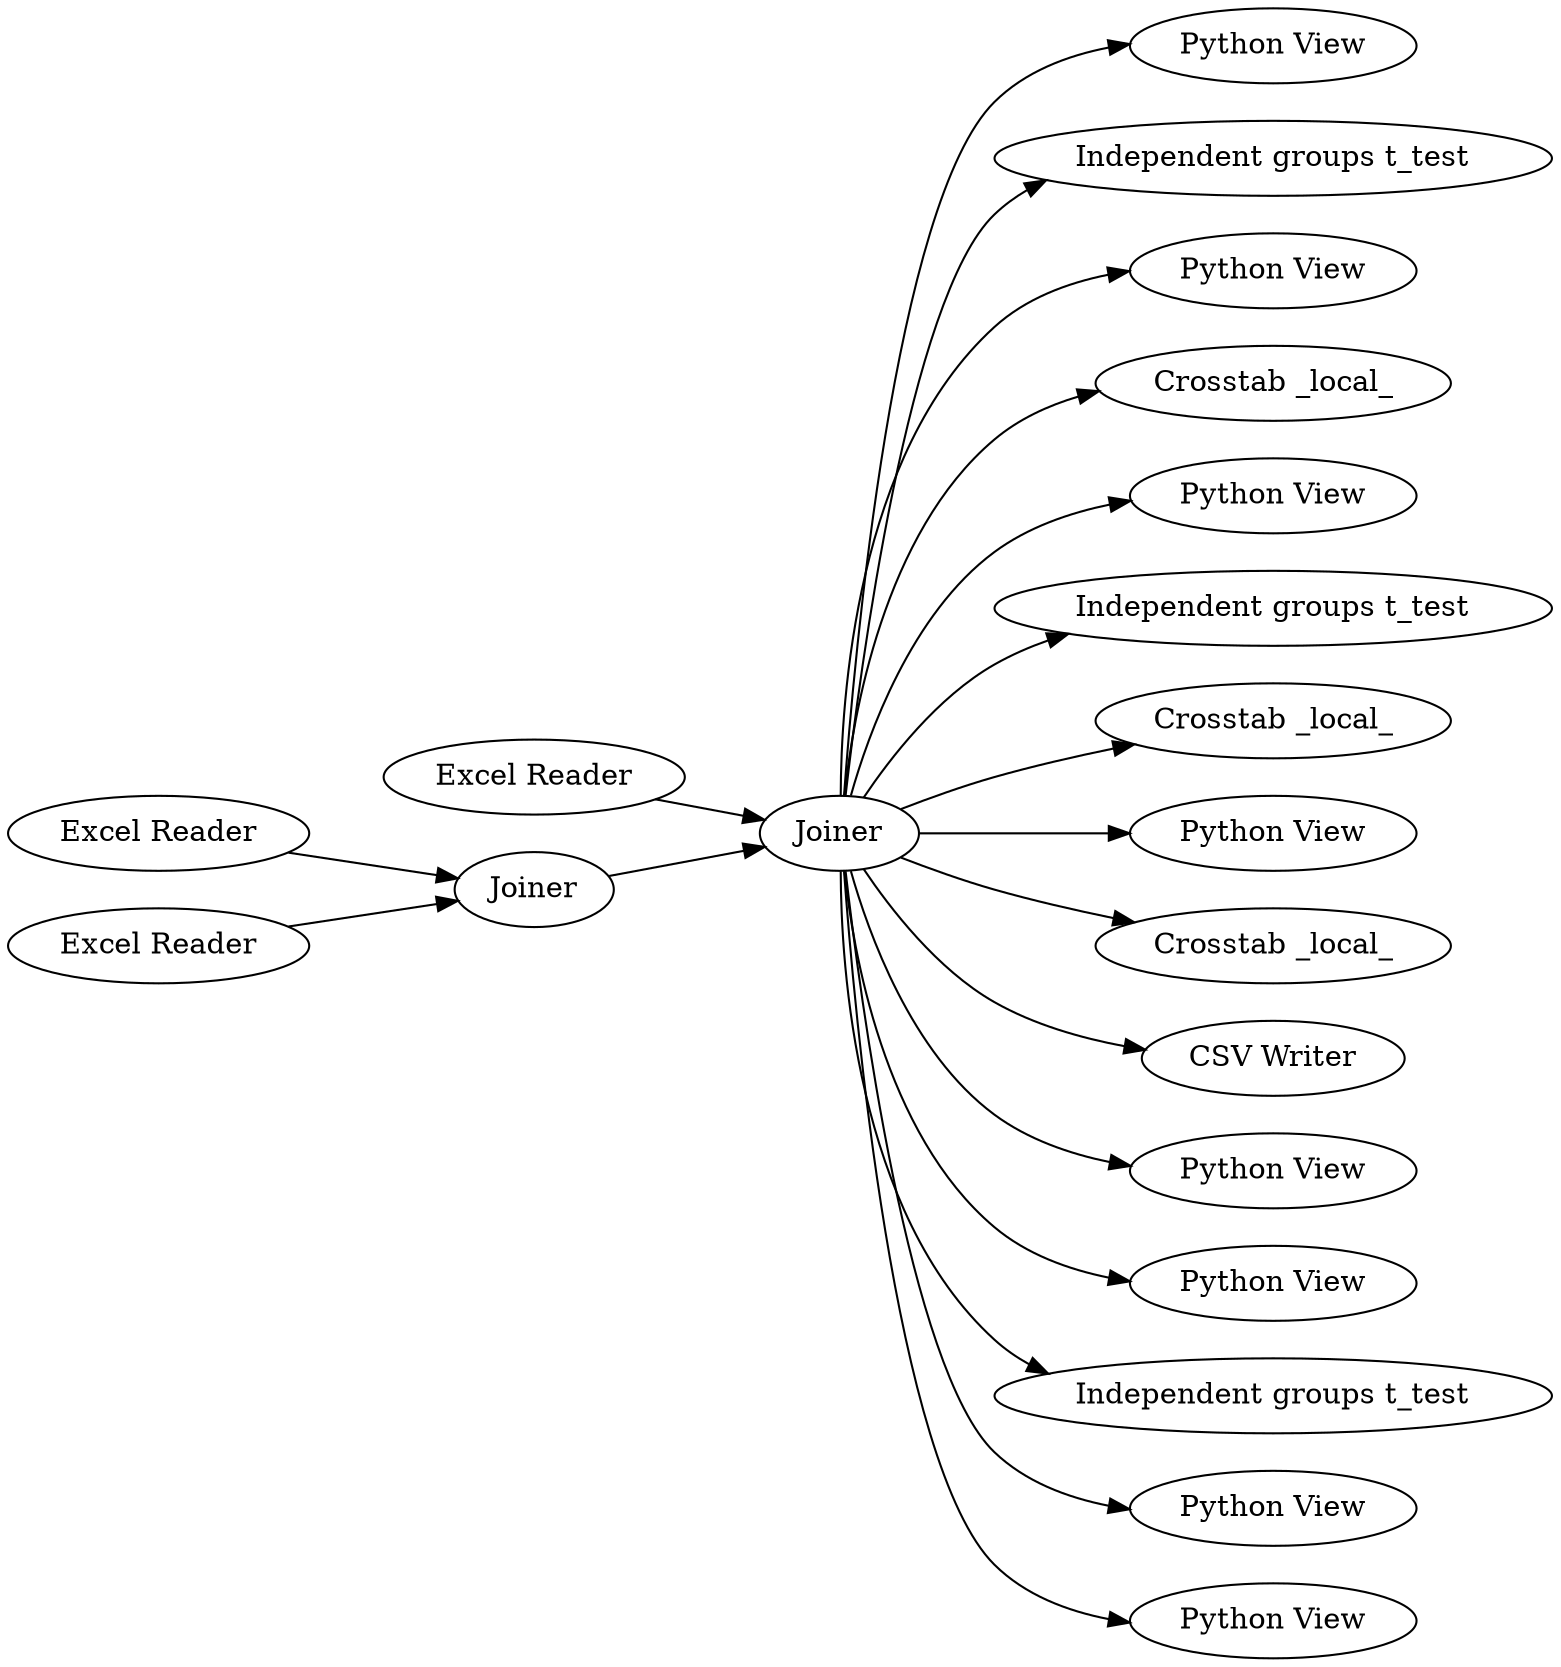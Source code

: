 digraph {
	5 -> 8
	7 -> 8
	8 -> 21
	8 -> 32
	8 -> 39
	8 -> 27
	8 -> 45
	8 -> 25
	8 -> 51
	8 -> 40
	8 -> 50
	6 -> 7
	4 -> 7
	8 -> 52
	8 -> 44
	8 -> 42
	8 -> 47
	8 -> 43
	8 -> 46
	27 [label="Crosstab _local_"]
	7 [label=Joiner]
	21 [label="Python View"]
	8 [label=Joiner]
	39 [label="Python View"]
	51 [label="Crosstab _local_"]
	6 [label="Excel Reader"]
	25 [label="Independent groups t_test"]
	50 [label="Crosstab _local_"]
	42 [label="Python View"]
	4 [label="Excel Reader"]
	47 [label="Independent groups t_test"]
	5 [label="Excel Reader"]
	43 [label="Python View"]
	44 [label="Python View"]
	46 [label="Python View"]
	40 [label="Python View"]
	52 [label="CSV Writer"]
	32 [label="Independent groups t_test"]
	45 [label="Python View"]
	rankdir=LR
}
